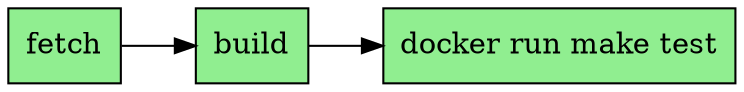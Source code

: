 digraph pipeline {
  node [shape="box"]
  rankdir=LR
  n3 [label="fetch",fillcolor="lightgreen",style="filled"]
  n2 [label="build",fillcolor="lightgreen",style="filled"]
  n3 -> n2
  n1 [label="docker run make test",fillcolor="lightgreen",style="filled"]
  n2 -> n1
  }
